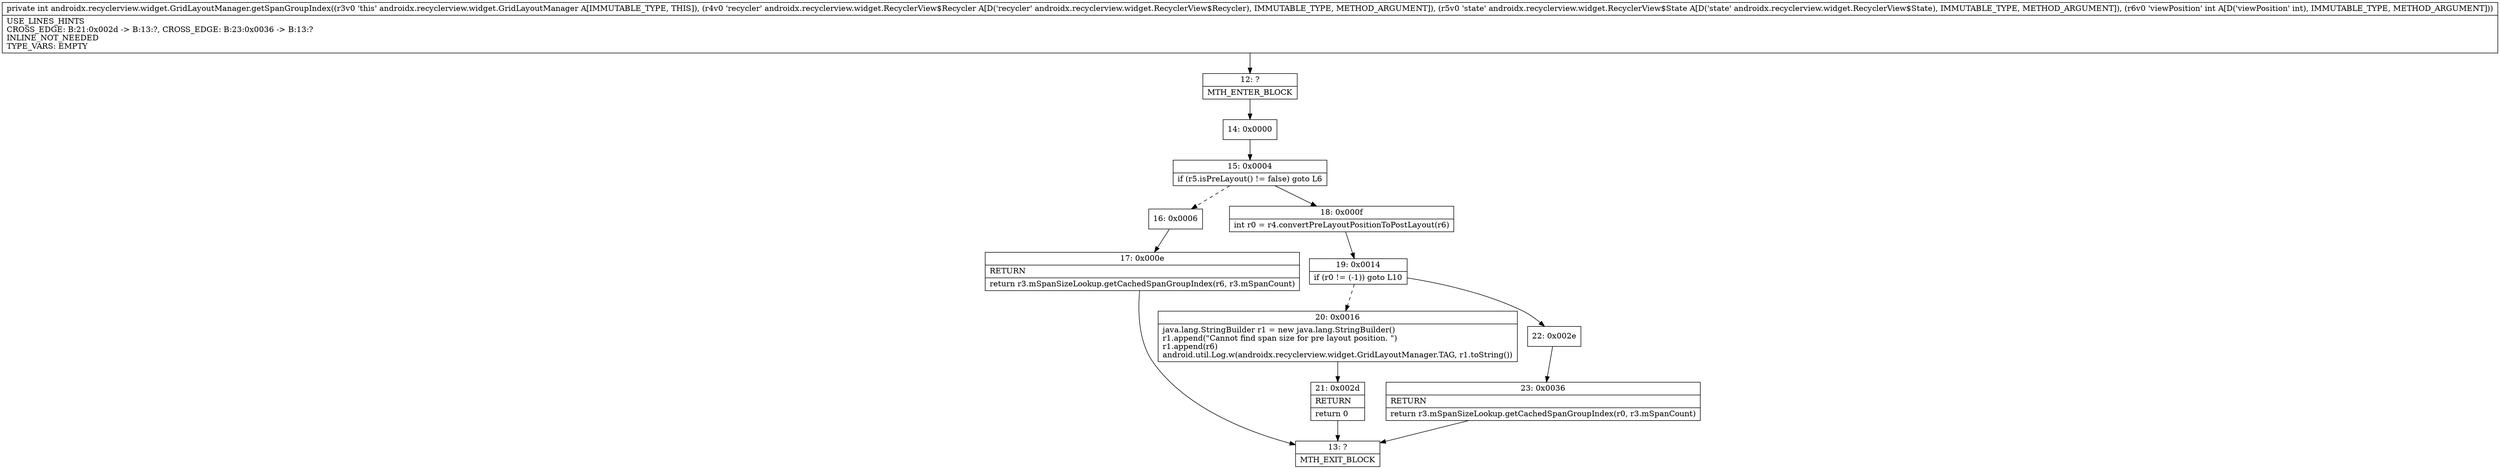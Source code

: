digraph "CFG forandroidx.recyclerview.widget.GridLayoutManager.getSpanGroupIndex(Landroidx\/recyclerview\/widget\/RecyclerView$Recycler;Landroidx\/recyclerview\/widget\/RecyclerView$State;I)I" {
Node_12 [shape=record,label="{12\:\ ?|MTH_ENTER_BLOCK\l}"];
Node_14 [shape=record,label="{14\:\ 0x0000}"];
Node_15 [shape=record,label="{15\:\ 0x0004|if (r5.isPreLayout() != false) goto L6\l}"];
Node_16 [shape=record,label="{16\:\ 0x0006}"];
Node_17 [shape=record,label="{17\:\ 0x000e|RETURN\l|return r3.mSpanSizeLookup.getCachedSpanGroupIndex(r6, r3.mSpanCount)\l}"];
Node_13 [shape=record,label="{13\:\ ?|MTH_EXIT_BLOCK\l}"];
Node_18 [shape=record,label="{18\:\ 0x000f|int r0 = r4.convertPreLayoutPositionToPostLayout(r6)\l}"];
Node_19 [shape=record,label="{19\:\ 0x0014|if (r0 != (\-1)) goto L10\l}"];
Node_20 [shape=record,label="{20\:\ 0x0016|java.lang.StringBuilder r1 = new java.lang.StringBuilder()\lr1.append(\"Cannot find span size for pre layout position. \")\lr1.append(r6)\landroid.util.Log.w(androidx.recyclerview.widget.GridLayoutManager.TAG, r1.toString())\l}"];
Node_21 [shape=record,label="{21\:\ 0x002d|RETURN\l|return 0\l}"];
Node_22 [shape=record,label="{22\:\ 0x002e}"];
Node_23 [shape=record,label="{23\:\ 0x0036|RETURN\l|return r3.mSpanSizeLookup.getCachedSpanGroupIndex(r0, r3.mSpanCount)\l}"];
MethodNode[shape=record,label="{private int androidx.recyclerview.widget.GridLayoutManager.getSpanGroupIndex((r3v0 'this' androidx.recyclerview.widget.GridLayoutManager A[IMMUTABLE_TYPE, THIS]), (r4v0 'recycler' androidx.recyclerview.widget.RecyclerView$Recycler A[D('recycler' androidx.recyclerview.widget.RecyclerView$Recycler), IMMUTABLE_TYPE, METHOD_ARGUMENT]), (r5v0 'state' androidx.recyclerview.widget.RecyclerView$State A[D('state' androidx.recyclerview.widget.RecyclerView$State), IMMUTABLE_TYPE, METHOD_ARGUMENT]), (r6v0 'viewPosition' int A[D('viewPosition' int), IMMUTABLE_TYPE, METHOD_ARGUMENT]))  | USE_LINES_HINTS\lCROSS_EDGE: B:21:0x002d \-\> B:13:?, CROSS_EDGE: B:23:0x0036 \-\> B:13:?\lINLINE_NOT_NEEDED\lTYPE_VARS: EMPTY\l}"];
MethodNode -> Node_12;Node_12 -> Node_14;
Node_14 -> Node_15;
Node_15 -> Node_16[style=dashed];
Node_15 -> Node_18;
Node_16 -> Node_17;
Node_17 -> Node_13;
Node_18 -> Node_19;
Node_19 -> Node_20[style=dashed];
Node_19 -> Node_22;
Node_20 -> Node_21;
Node_21 -> Node_13;
Node_22 -> Node_23;
Node_23 -> Node_13;
}


